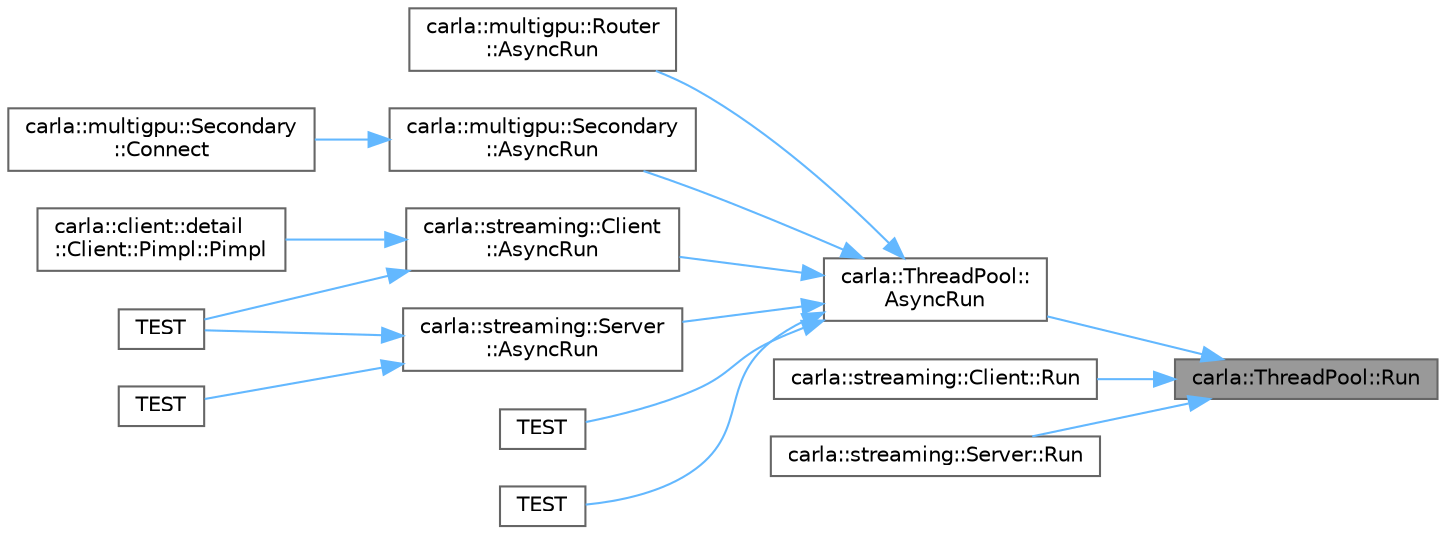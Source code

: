 digraph "carla::ThreadPool::Run"
{
 // INTERACTIVE_SVG=YES
 // LATEX_PDF_SIZE
  bgcolor="transparent";
  edge [fontname=Helvetica,fontsize=10,labelfontname=Helvetica,labelfontsize=10];
  node [fontname=Helvetica,fontsize=10,shape=box,height=0.2,width=0.4];
  rankdir="RL";
  Node1 [id="Node000001",label="carla::ThreadPool::Run",height=0.2,width=0.4,color="gray40", fillcolor="grey60", style="filled", fontcolor="black",tooltip="Run tasks in this thread."];
  Node1 -> Node2 [id="edge1_Node000001_Node000002",dir="back",color="steelblue1",style="solid",tooltip=" "];
  Node2 [id="Node000002",label="carla::ThreadPool::\lAsyncRun",height=0.2,width=0.4,color="grey40", fillcolor="white", style="filled",URL="$da/d72/classcarla_1_1ThreadPool.html#a44af52924b5a2dbd0699808a4394f30f",tooltip="Launch threads to run tasks asynchronously."];
  Node2 -> Node3 [id="edge2_Node000002_Node000003",dir="back",color="steelblue1",style="solid",tooltip=" "];
  Node3 [id="Node000003",label="carla::multigpu::Router\l::AsyncRun",height=0.2,width=0.4,color="grey40", fillcolor="white", style="filled",URL="$d6/d60/classcarla_1_1multigpu_1_1Router.html#abe1ade54e888793b32a75088e9c1c99b",tooltip=" "];
  Node2 -> Node4 [id="edge3_Node000002_Node000004",dir="back",color="steelblue1",style="solid",tooltip=" "];
  Node4 [id="Node000004",label="carla::multigpu::Secondary\l::AsyncRun",height=0.2,width=0.4,color="grey40", fillcolor="white", style="filled",URL="$d6/d8b/classcarla_1_1multigpu_1_1Secondary.html#ac2a43b3a176489f0796b5e533b46c18c",tooltip=" "];
  Node4 -> Node5 [id="edge4_Node000004_Node000005",dir="back",color="steelblue1",style="solid",tooltip=" "];
  Node5 [id="Node000005",label="carla::multigpu::Secondary\l::Connect",height=0.2,width=0.4,color="grey40", fillcolor="white", style="filled",URL="$d6/d8b/classcarla_1_1multigpu_1_1Secondary.html#a0d50ddf536f103617eba56153afad463",tooltip=" "];
  Node2 -> Node6 [id="edge5_Node000002_Node000006",dir="back",color="steelblue1",style="solid",tooltip=" "];
  Node6 [id="Node000006",label="carla::streaming::Client\l::AsyncRun",height=0.2,width=0.4,color="grey40", fillcolor="white", style="filled",URL="$d0/daa/classcarla_1_1streaming_1_1Client.html#a772814b9cf096a9259bcffbaa162f5db",tooltip=" "];
  Node6 -> Node7 [id="edge6_Node000006_Node000007",dir="back",color="steelblue1",style="solid",tooltip=" "];
  Node7 [id="Node000007",label="carla::client::detail\l::Client::Pimpl::Pimpl",height=0.2,width=0.4,color="grey40", fillcolor="white", style="filled",URL="$dc/de1/classcarla_1_1client_1_1detail_1_1Client_1_1Pimpl.html#a51a8345c2d2c577200f3e7dfdfa7f4ad",tooltip=" "];
  Node6 -> Node8 [id="edge7_Node000006_Node000008",dir="back",color="steelblue1",style="solid",tooltip=" "];
  Node8 [id="Node000008",label="TEST",height=0.2,width=0.4,color="grey40", fillcolor="white", style="filled",URL="$d3/d36/test__streaming_8cpp.html#a911dfcbbbcdc77dca7bdfd904a2220c2",tooltip=" "];
  Node2 -> Node9 [id="edge8_Node000002_Node000009",dir="back",color="steelblue1",style="solid",tooltip=" "];
  Node9 [id="Node000009",label="carla::streaming::Server\l::AsyncRun",height=0.2,width=0.4,color="grey40", fillcolor="white", style="filled",URL="$d5/de5/classcarla_1_1streaming_1_1Server.html#a8ab3de2fc12d54792b7b4fca4e4d73b9",tooltip=" "];
  Node9 -> Node10 [id="edge9_Node000009_Node000010",dir="back",color="steelblue1",style="solid",tooltip=" "];
  Node10 [id="Node000010",label="TEST",height=0.2,width=0.4,color="grey40", fillcolor="white", style="filled",URL="$d3/d36/test__streaming_8cpp.html#a341eb9a6a5e2f135f5b302f965b44550",tooltip=" "];
  Node9 -> Node8 [id="edge10_Node000009_Node000008",dir="back",color="steelblue1",style="solid",tooltip=" "];
  Node2 -> Node11 [id="edge11_Node000002_Node000011",dir="back",color="steelblue1",style="solid",tooltip=" "];
  Node11 [id="Node000011",label="TEST",height=0.2,width=0.4,color="grey40", fillcolor="white", style="filled",URL="$d1/dc0/test__opendrive_8cpp.html#a8b1b093eaba141da41c7241ef0fe622b",tooltip=" "];
  Node2 -> Node12 [id="edge12_Node000002_Node000012",dir="back",color="steelblue1",style="solid",tooltip=" "];
  Node12 [id="Node000012",label="TEST",height=0.2,width=0.4,color="grey40", fillcolor="white", style="filled",URL="$d1/dc0/test__opendrive_8cpp.html#a817f26804b97dd07cbf8e8e78415feda",tooltip=" "];
  Node1 -> Node13 [id="edge13_Node000001_Node000013",dir="back",color="steelblue1",style="solid",tooltip=" "];
  Node13 [id="Node000013",label="carla::streaming::Client::Run",height=0.2,width=0.4,color="grey40", fillcolor="white", style="filled",URL="$d0/daa/classcarla_1_1streaming_1_1Client.html#acb81e95fff8a46bd6beebfd037270cb9",tooltip=" "];
  Node1 -> Node14 [id="edge14_Node000001_Node000014",dir="back",color="steelblue1",style="solid",tooltip=" "];
  Node14 [id="Node000014",label="carla::streaming::Server::Run",height=0.2,width=0.4,color="grey40", fillcolor="white", style="filled",URL="$d5/de5/classcarla_1_1streaming_1_1Server.html#ac5323504fc55606b942a4063263be643",tooltip=" "];
}
